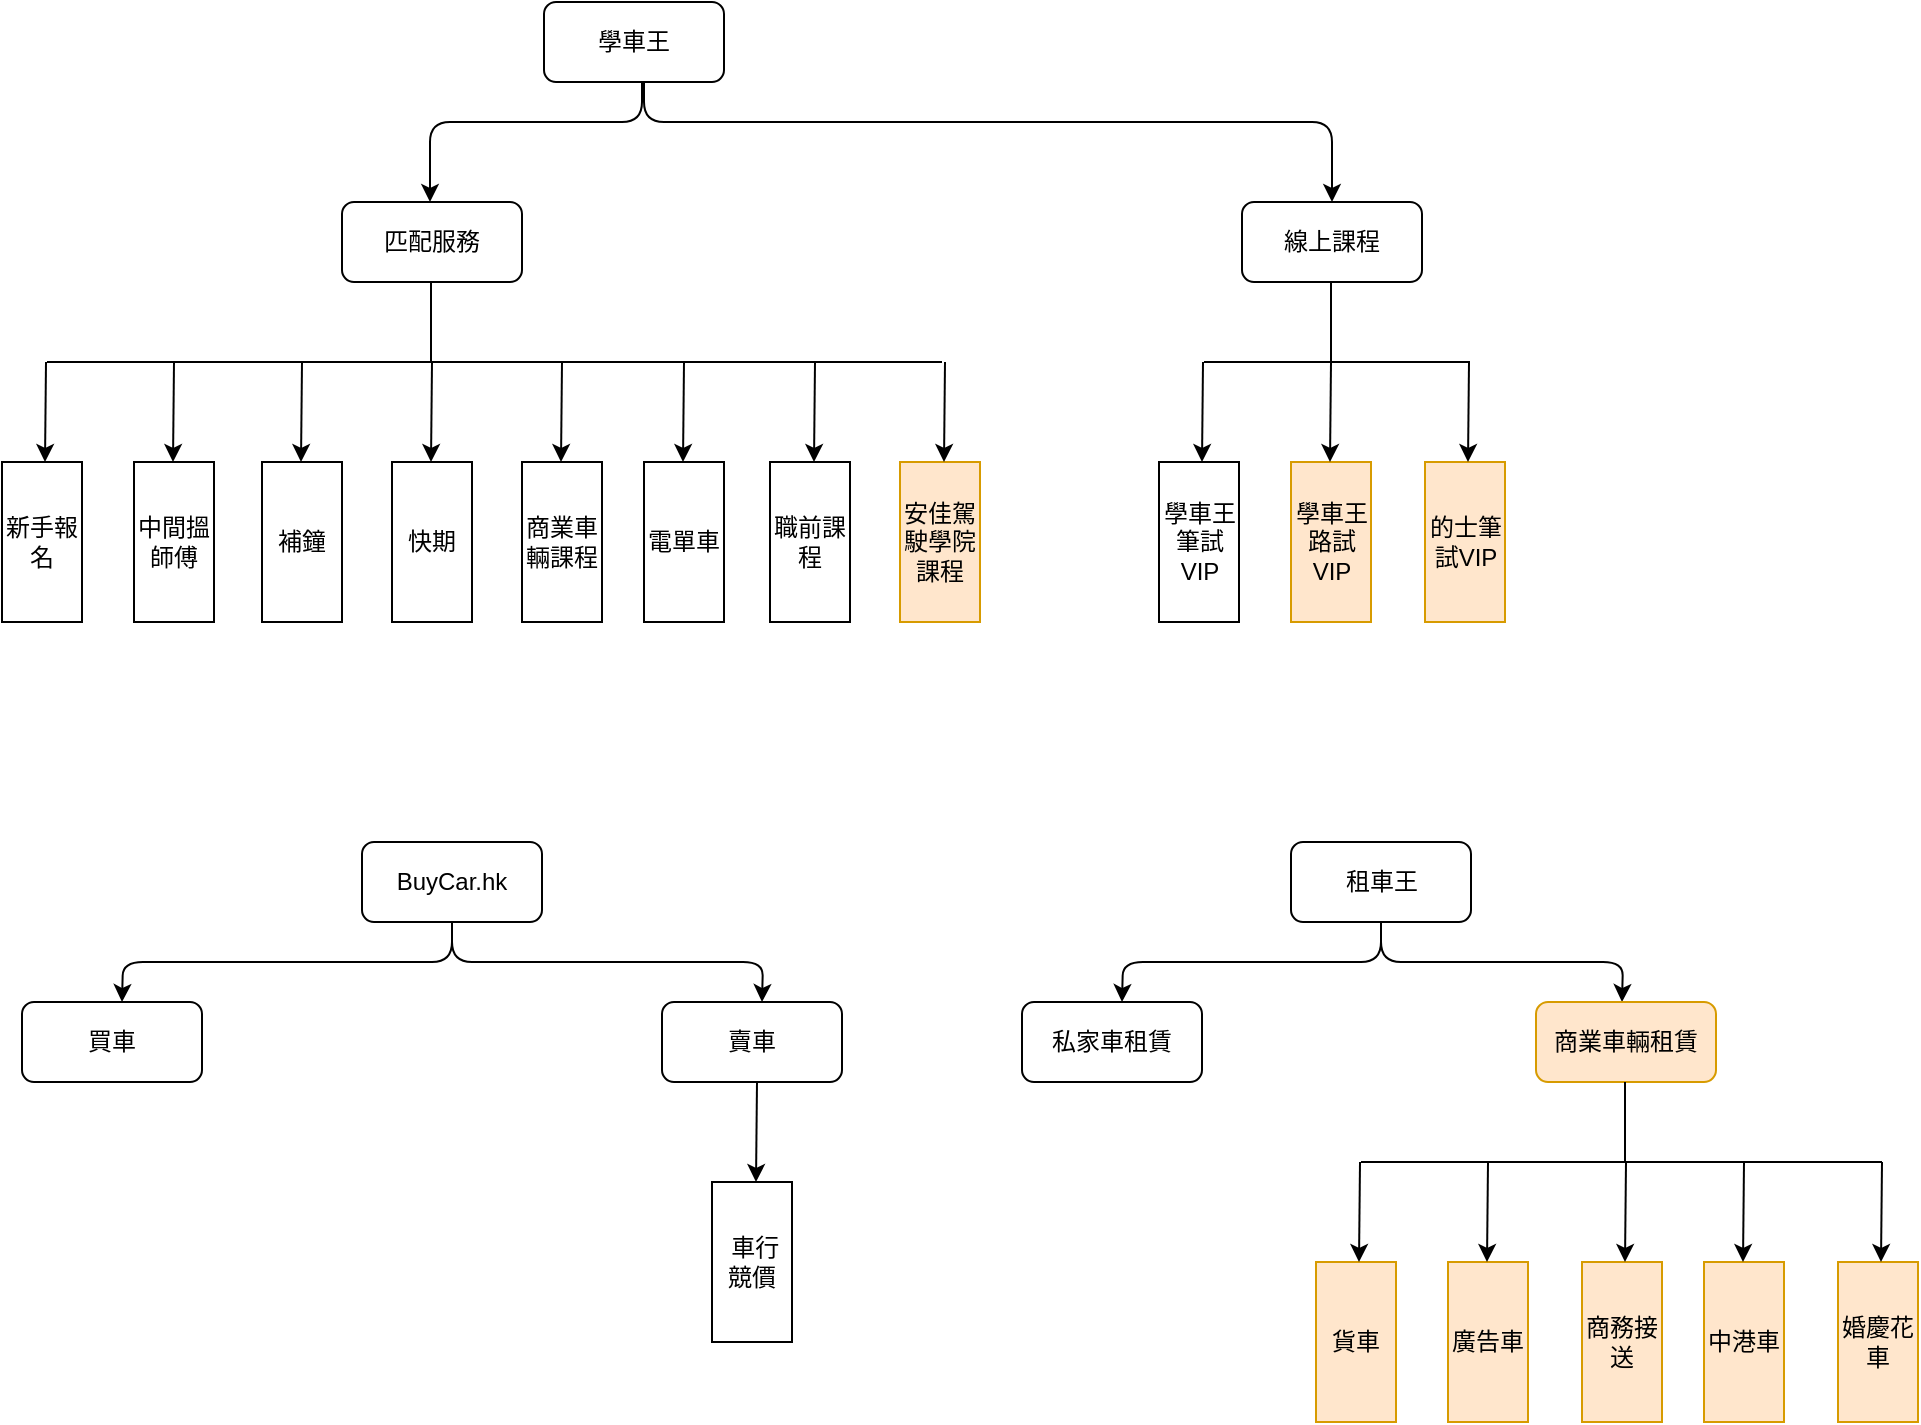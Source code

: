 <mxfile version="14.6.13" type="github">
  <diagram id="QzUdSv5bi3c13NPvNYom" name="Page-1">
    <mxGraphModel dx="1125" dy="686" grid="1" gridSize="10" guides="1" tooltips="1" connect="1" arrows="1" fold="1" page="1" pageScale="1" pageWidth="1169" pageHeight="1654" math="0" shadow="0">
      <root>
        <mxCell id="0" />
        <mxCell id="1" parent="0" />
        <mxCell id="bUeCEsJDket9SZMUi5b--61" style="edgeStyle=orthogonalEdgeStyle;curved=0;rounded=1;sketch=0;orthogonalLoop=1;jettySize=auto;html=1;exitX=0.5;exitY=1;exitDx=0;exitDy=0;strokeColor=#000000;" edge="1" parent="1">
          <mxGeometry relative="1" as="geometry">
            <mxPoint x="264" y="160" as="targetPoint" />
            <mxPoint x="370" y="100" as="sourcePoint" />
            <Array as="points">
              <mxPoint x="370" y="120" />
              <mxPoint x="264" y="120" />
            </Array>
          </mxGeometry>
        </mxCell>
        <mxCell id="bUeCEsJDket9SZMUi5b--62" style="edgeStyle=orthogonalEdgeStyle;curved=0;rounded=1;sketch=0;orthogonalLoop=1;jettySize=auto;html=1;exitX=0.5;exitY=1;exitDx=0;exitDy=0;strokeColor=#000000;entryX=0.5;entryY=0;entryDx=0;entryDy=0;" edge="1" parent="1" target="bUeCEsJDket9SZMUi5b--65">
          <mxGeometry relative="1" as="geometry">
            <mxPoint x="590" y="160" as="targetPoint" />
            <mxPoint x="371" y="100" as="sourcePoint" />
            <Array as="points">
              <mxPoint x="371" y="120" />
              <mxPoint x="715" y="120" />
            </Array>
          </mxGeometry>
        </mxCell>
        <mxCell id="bUeCEsJDket9SZMUi5b--3" value="學車王" style="rounded=1;whiteSpace=wrap;html=1;" vertex="1" parent="1">
          <mxGeometry x="321" y="60" width="90" height="40" as="geometry" />
        </mxCell>
        <mxCell id="bUeCEsJDket9SZMUi5b--34" value="" style="endArrow=none;html=1;" edge="1" parent="1">
          <mxGeometry width="50" height="50" relative="1" as="geometry">
            <mxPoint x="520" y="240" as="sourcePoint" />
            <mxPoint x="72.5" y="240" as="targetPoint" />
          </mxGeometry>
        </mxCell>
        <mxCell id="bUeCEsJDket9SZMUi5b--36" value="新手報名" style="rounded=0;whiteSpace=wrap;html=1;shadow=0;labelBackgroundColor=none;sketch=0;direction=north;" vertex="1" parent="1">
          <mxGeometry x="50" y="290" width="40" height="80" as="geometry" />
        </mxCell>
        <mxCell id="bUeCEsJDket9SZMUi5b--39" value="中間搵師傅" style="rounded=0;whiteSpace=wrap;html=1;shadow=0;labelBackgroundColor=none;sketch=0;direction=north;" vertex="1" parent="1">
          <mxGeometry x="116" y="290" width="40" height="80" as="geometry" />
        </mxCell>
        <mxCell id="bUeCEsJDket9SZMUi5b--41" value="補鐘" style="rounded=0;whiteSpace=wrap;html=1;shadow=0;labelBackgroundColor=none;sketch=0;direction=north;" vertex="1" parent="1">
          <mxGeometry x="180" y="290" width="40" height="80" as="geometry" />
        </mxCell>
        <mxCell id="bUeCEsJDket9SZMUi5b--43" value="快期" style="rounded=0;whiteSpace=wrap;html=1;shadow=0;labelBackgroundColor=none;sketch=0;direction=north;" vertex="1" parent="1">
          <mxGeometry x="245" y="290" width="40" height="80" as="geometry" />
        </mxCell>
        <mxCell id="bUeCEsJDket9SZMUi5b--45" value="職前課程" style="rounded=0;whiteSpace=wrap;html=1;shadow=0;labelBackgroundColor=none;sketch=0;direction=north;" vertex="1" parent="1">
          <mxGeometry x="434" y="290" width="40" height="80" as="geometry" />
        </mxCell>
        <mxCell id="bUeCEsJDket9SZMUi5b--47" value="商業車輛課程" style="rounded=0;whiteSpace=wrap;html=1;shadow=0;labelBackgroundColor=none;sketch=0;direction=north;" vertex="1" parent="1">
          <mxGeometry x="310" y="290" width="40" height="80" as="geometry" />
        </mxCell>
        <mxCell id="bUeCEsJDket9SZMUi5b--49" value="電單車" style="rounded=0;whiteSpace=wrap;html=1;shadow=0;labelBackgroundColor=none;sketch=0;direction=north;" vertex="1" parent="1">
          <mxGeometry x="371" y="290" width="40" height="80" as="geometry" />
        </mxCell>
        <mxCell id="bUeCEsJDket9SZMUi5b--50" style="edgeStyle=none;rounded=0;orthogonalLoop=1;jettySize=auto;html=1;" edge="1" parent="1">
          <mxGeometry relative="1" as="geometry">
            <mxPoint x="71.5" y="290" as="targetPoint" />
            <mxPoint x="72" y="240" as="sourcePoint" />
          </mxGeometry>
        </mxCell>
        <mxCell id="bUeCEsJDket9SZMUi5b--51" style="edgeStyle=none;rounded=0;orthogonalLoop=1;jettySize=auto;html=1;" edge="1" parent="1">
          <mxGeometry relative="1" as="geometry">
            <mxPoint x="135.5" y="290" as="targetPoint" />
            <mxPoint x="136" y="240" as="sourcePoint" />
          </mxGeometry>
        </mxCell>
        <mxCell id="bUeCEsJDket9SZMUi5b--52" style="edgeStyle=none;rounded=0;orthogonalLoop=1;jettySize=auto;html=1;" edge="1" parent="1">
          <mxGeometry relative="1" as="geometry">
            <mxPoint x="199.5" y="290" as="targetPoint" />
            <mxPoint x="200" y="240" as="sourcePoint" />
          </mxGeometry>
        </mxCell>
        <mxCell id="bUeCEsJDket9SZMUi5b--53" style="edgeStyle=none;rounded=0;orthogonalLoop=1;jettySize=auto;html=1;" edge="1" parent="1">
          <mxGeometry relative="1" as="geometry">
            <mxPoint x="264.5" y="290" as="targetPoint" />
            <mxPoint x="265" y="240" as="sourcePoint" />
          </mxGeometry>
        </mxCell>
        <mxCell id="bUeCEsJDket9SZMUi5b--55" style="edgeStyle=none;rounded=0;orthogonalLoop=1;jettySize=auto;html=1;" edge="1" parent="1">
          <mxGeometry relative="1" as="geometry">
            <mxPoint x="329.5" y="290" as="targetPoint" />
            <mxPoint x="330" y="240" as="sourcePoint" />
          </mxGeometry>
        </mxCell>
        <mxCell id="bUeCEsJDket9SZMUi5b--56" style="edgeStyle=none;rounded=0;orthogonalLoop=1;jettySize=auto;html=1;" edge="1" parent="1">
          <mxGeometry relative="1" as="geometry">
            <mxPoint x="390.5" y="290" as="targetPoint" />
            <mxPoint x="391" y="240" as="sourcePoint" />
          </mxGeometry>
        </mxCell>
        <mxCell id="bUeCEsJDket9SZMUi5b--57" style="edgeStyle=none;rounded=0;orthogonalLoop=1;jettySize=auto;html=1;" edge="1" parent="1">
          <mxGeometry relative="1" as="geometry">
            <mxPoint x="456" y="290" as="targetPoint" />
            <mxPoint x="456.5" y="240" as="sourcePoint" />
          </mxGeometry>
        </mxCell>
        <mxCell id="bUeCEsJDket9SZMUi5b--63" value="匹配服務" style="rounded=1;whiteSpace=wrap;html=1;" vertex="1" parent="1">
          <mxGeometry x="220" y="160" width="90" height="40" as="geometry" />
        </mxCell>
        <mxCell id="bUeCEsJDket9SZMUi5b--64" value="" style="endArrow=none;html=1;strokeColor=#000000;" edge="1" parent="1">
          <mxGeometry width="50" height="50" relative="1" as="geometry">
            <mxPoint x="264.5" y="240" as="sourcePoint" />
            <mxPoint x="264.5" y="200" as="targetPoint" />
          </mxGeometry>
        </mxCell>
        <mxCell id="bUeCEsJDket9SZMUi5b--65" value="線上課程" style="rounded=1;whiteSpace=wrap;html=1;" vertex="1" parent="1">
          <mxGeometry x="670" y="160" width="90" height="40" as="geometry" />
        </mxCell>
        <mxCell id="bUeCEsJDket9SZMUi5b--66" value="" style="endArrow=none;html=1;" edge="1" parent="1">
          <mxGeometry width="50" height="50" relative="1" as="geometry">
            <mxPoint x="784" y="240" as="sourcePoint" />
            <mxPoint x="651" y="240" as="targetPoint" />
          </mxGeometry>
        </mxCell>
        <mxCell id="bUeCEsJDket9SZMUi5b--67" value="" style="endArrow=none;html=1;strokeColor=#000000;" edge="1" parent="1">
          <mxGeometry width="50" height="50" relative="1" as="geometry">
            <mxPoint x="714.5" y="240" as="sourcePoint" />
            <mxPoint x="714.5" y="200" as="targetPoint" />
          </mxGeometry>
        </mxCell>
        <mxCell id="bUeCEsJDket9SZMUi5b--68" value="學車王筆試VIP" style="rounded=0;whiteSpace=wrap;html=1;shadow=0;labelBackgroundColor=none;sketch=0;direction=north;" vertex="1" parent="1">
          <mxGeometry x="628.5" y="290" width="40" height="80" as="geometry" />
        </mxCell>
        <mxCell id="bUeCEsJDket9SZMUi5b--69" value="學車王路試VIP" style="rounded=0;whiteSpace=wrap;html=1;shadow=0;labelBackgroundColor=none;sketch=0;direction=north;fillColor=#ffe6cc;strokeColor=#d79b00;" vertex="1" parent="1">
          <mxGeometry x="694.5" y="290" width="40" height="80" as="geometry" />
        </mxCell>
        <mxCell id="bUeCEsJDket9SZMUi5b--70" style="edgeStyle=none;rounded=0;orthogonalLoop=1;jettySize=auto;html=1;" edge="1" parent="1">
          <mxGeometry relative="1" as="geometry">
            <mxPoint x="650" y="290" as="targetPoint" />
            <mxPoint x="650.5" y="240" as="sourcePoint" />
          </mxGeometry>
        </mxCell>
        <mxCell id="bUeCEsJDket9SZMUi5b--71" style="edgeStyle=none;rounded=0;orthogonalLoop=1;jettySize=auto;html=1;" edge="1" parent="1">
          <mxGeometry relative="1" as="geometry">
            <mxPoint x="714" y="290" as="targetPoint" />
            <mxPoint x="714.5" y="240" as="sourcePoint" />
          </mxGeometry>
        </mxCell>
        <mxCell id="bUeCEsJDket9SZMUi5b--72" value="的士筆試VIP" style="rounded=0;whiteSpace=wrap;html=1;shadow=0;labelBackgroundColor=none;sketch=0;direction=north;fillColor=#ffe6cc;strokeColor=#d79b00;" vertex="1" parent="1">
          <mxGeometry x="761.5" y="290" width="40" height="80" as="geometry" />
        </mxCell>
        <mxCell id="bUeCEsJDket9SZMUi5b--74" style="edgeStyle=none;rounded=0;orthogonalLoop=1;jettySize=auto;html=1;" edge="1" parent="1">
          <mxGeometry relative="1" as="geometry">
            <mxPoint x="783" y="290" as="targetPoint" />
            <mxPoint x="783.5" y="240" as="sourcePoint" />
          </mxGeometry>
        </mxCell>
        <mxCell id="bUeCEsJDket9SZMUi5b--76" value="安佳駕駛學院課程" style="rounded=0;whiteSpace=wrap;html=1;shadow=0;labelBackgroundColor=none;sketch=0;direction=north;fillColor=#ffe6cc;strokeColor=#d79b00;" vertex="1" parent="1">
          <mxGeometry x="499" y="290" width="40" height="80" as="geometry" />
        </mxCell>
        <mxCell id="bUeCEsJDket9SZMUi5b--77" style="edgeStyle=none;rounded=0;orthogonalLoop=1;jettySize=auto;html=1;" edge="1" parent="1">
          <mxGeometry relative="1" as="geometry">
            <mxPoint x="521" y="290" as="targetPoint" />
            <mxPoint x="521.5" y="240" as="sourcePoint" />
          </mxGeometry>
        </mxCell>
        <mxCell id="bUeCEsJDket9SZMUi5b--79" style="edgeStyle=orthogonalEdgeStyle;curved=0;rounded=1;sketch=0;orthogonalLoop=1;jettySize=auto;html=1;exitX=0.5;exitY=1;exitDx=0;exitDy=0;strokeColor=#000000;" edge="1" parent="1" source="bUeCEsJDket9SZMUi5b--78">
          <mxGeometry relative="1" as="geometry">
            <mxPoint x="110" y="560" as="targetPoint" />
          </mxGeometry>
        </mxCell>
        <mxCell id="bUeCEsJDket9SZMUi5b--80" style="edgeStyle=orthogonalEdgeStyle;curved=0;rounded=1;sketch=0;orthogonalLoop=1;jettySize=auto;html=1;exitX=0.5;exitY=1;exitDx=0;exitDy=0;strokeColor=#000000;" edge="1" parent="1" source="bUeCEsJDket9SZMUi5b--78">
          <mxGeometry relative="1" as="geometry">
            <mxPoint x="430" y="560" as="targetPoint" />
          </mxGeometry>
        </mxCell>
        <mxCell id="bUeCEsJDket9SZMUi5b--78" value="BuyCar.hk" style="rounded=1;whiteSpace=wrap;html=1;" vertex="1" parent="1">
          <mxGeometry x="230" y="480" width="90" height="40" as="geometry" />
        </mxCell>
        <mxCell id="bUeCEsJDket9SZMUi5b--81" value="買車" style="rounded=1;whiteSpace=wrap;html=1;" vertex="1" parent="1">
          <mxGeometry x="60" y="560" width="90" height="40" as="geometry" />
        </mxCell>
        <mxCell id="bUeCEsJDket9SZMUi5b--82" value="賣車" style="rounded=1;whiteSpace=wrap;html=1;" vertex="1" parent="1">
          <mxGeometry x="380" y="560" width="90" height="40" as="geometry" />
        </mxCell>
        <mxCell id="bUeCEsJDket9SZMUi5b--83" value="&amp;nbsp;車行競價" style="rounded=0;whiteSpace=wrap;html=1;shadow=0;labelBackgroundColor=none;sketch=0;direction=north;" vertex="1" parent="1">
          <mxGeometry x="405" y="650" width="40" height="80" as="geometry" />
        </mxCell>
        <mxCell id="bUeCEsJDket9SZMUi5b--84" style="edgeStyle=none;rounded=0;orthogonalLoop=1;jettySize=auto;html=1;" edge="1" parent="1">
          <mxGeometry relative="1" as="geometry">
            <mxPoint x="427" y="650" as="targetPoint" />
            <mxPoint x="427.5" y="600" as="sourcePoint" />
          </mxGeometry>
        </mxCell>
        <mxCell id="bUeCEsJDket9SZMUi5b--86" style="edgeStyle=orthogonalEdgeStyle;curved=0;rounded=1;sketch=0;orthogonalLoop=1;jettySize=auto;html=1;exitX=0.5;exitY=1;exitDx=0;exitDy=0;strokeColor=#000000;" edge="1" parent="1" source="bUeCEsJDket9SZMUi5b--85">
          <mxGeometry relative="1" as="geometry">
            <mxPoint x="610" y="560" as="targetPoint" />
          </mxGeometry>
        </mxCell>
        <mxCell id="bUeCEsJDket9SZMUi5b--88" style="edgeStyle=orthogonalEdgeStyle;curved=0;rounded=1;sketch=0;orthogonalLoop=1;jettySize=auto;html=1;exitX=0.5;exitY=1;exitDx=0;exitDy=0;strokeColor=#000000;" edge="1" parent="1" source="bUeCEsJDket9SZMUi5b--85">
          <mxGeometry relative="1" as="geometry">
            <mxPoint x="860" y="560" as="targetPoint" />
          </mxGeometry>
        </mxCell>
        <mxCell id="bUeCEsJDket9SZMUi5b--85" value="租車王" style="rounded=1;whiteSpace=wrap;html=1;" vertex="1" parent="1">
          <mxGeometry x="694.5" y="480" width="90" height="40" as="geometry" />
        </mxCell>
        <mxCell id="bUeCEsJDket9SZMUi5b--87" value="私家車租賃" style="rounded=1;whiteSpace=wrap;html=1;" vertex="1" parent="1">
          <mxGeometry x="560" y="560" width="90" height="40" as="geometry" />
        </mxCell>
        <mxCell id="bUeCEsJDket9SZMUi5b--89" value="商業車輛租賃" style="rounded=1;whiteSpace=wrap;html=1;fillColor=#ffe6cc;strokeColor=#d79b00;" vertex="1" parent="1">
          <mxGeometry x="817" y="560" width="90" height="40" as="geometry" />
        </mxCell>
        <mxCell id="bUeCEsJDket9SZMUi5b--90" value="" style="endArrow=none;html=1;" edge="1" parent="1">
          <mxGeometry width="50" height="50" relative="1" as="geometry">
            <mxPoint x="990" y="640" as="sourcePoint" />
            <mxPoint x="729.5" y="640" as="targetPoint" />
          </mxGeometry>
        </mxCell>
        <mxCell id="bUeCEsJDket9SZMUi5b--91" value="" style="endArrow=none;html=1;strokeColor=#000000;" edge="1" parent="1">
          <mxGeometry width="50" height="50" relative="1" as="geometry">
            <mxPoint x="861.5" y="640" as="sourcePoint" />
            <mxPoint x="861.5" y="600" as="targetPoint" />
          </mxGeometry>
        </mxCell>
        <mxCell id="bUeCEsJDket9SZMUi5b--92" value="貨車" style="rounded=0;whiteSpace=wrap;html=1;shadow=0;labelBackgroundColor=none;sketch=0;direction=north;fillColor=#ffe6cc;strokeColor=#d79b00;" vertex="1" parent="1">
          <mxGeometry x="707" y="690" width="40" height="80" as="geometry" />
        </mxCell>
        <mxCell id="bUeCEsJDket9SZMUi5b--93" value="廣告車" style="rounded=0;whiteSpace=wrap;html=1;shadow=0;labelBackgroundColor=none;sketch=0;direction=north;fillColor=#ffe6cc;strokeColor=#d79b00;" vertex="1" parent="1">
          <mxGeometry x="773" y="690" width="40" height="80" as="geometry" />
        </mxCell>
        <mxCell id="bUeCEsJDket9SZMUi5b--94" style="edgeStyle=none;rounded=0;orthogonalLoop=1;jettySize=auto;html=1;" edge="1" parent="1">
          <mxGeometry relative="1" as="geometry">
            <mxPoint x="728.5" y="690" as="targetPoint" />
            <mxPoint x="729" y="640" as="sourcePoint" />
          </mxGeometry>
        </mxCell>
        <mxCell id="bUeCEsJDket9SZMUi5b--95" style="edgeStyle=none;rounded=0;orthogonalLoop=1;jettySize=auto;html=1;" edge="1" parent="1">
          <mxGeometry relative="1" as="geometry">
            <mxPoint x="792.5" y="690" as="targetPoint" />
            <mxPoint x="793" y="640" as="sourcePoint" />
          </mxGeometry>
        </mxCell>
        <mxCell id="bUeCEsJDket9SZMUi5b--96" value="商務接送" style="rounded=0;whiteSpace=wrap;html=1;shadow=0;labelBackgroundColor=none;sketch=0;direction=north;fillColor=#ffe6cc;strokeColor=#d79b00;" vertex="1" parent="1">
          <mxGeometry x="840" y="690" width="40" height="80" as="geometry" />
        </mxCell>
        <mxCell id="bUeCEsJDket9SZMUi5b--97" style="edgeStyle=none;rounded=0;orthogonalLoop=1;jettySize=auto;html=1;" edge="1" parent="1">
          <mxGeometry relative="1" as="geometry">
            <mxPoint x="861.5" y="690" as="targetPoint" />
            <mxPoint x="862" y="640" as="sourcePoint" />
          </mxGeometry>
        </mxCell>
        <mxCell id="bUeCEsJDket9SZMUi5b--98" value="中港車" style="rounded=0;whiteSpace=wrap;html=1;shadow=0;labelBackgroundColor=none;sketch=0;direction=north;fillColor=#ffe6cc;strokeColor=#d79b00;" vertex="1" parent="1">
          <mxGeometry x="901" y="690" width="40" height="80" as="geometry" />
        </mxCell>
        <mxCell id="bUeCEsJDket9SZMUi5b--99" style="edgeStyle=none;rounded=0;orthogonalLoop=1;jettySize=auto;html=1;" edge="1" parent="1">
          <mxGeometry relative="1" as="geometry">
            <mxPoint x="920.5" y="690" as="targetPoint" />
            <mxPoint x="921" y="640" as="sourcePoint" />
          </mxGeometry>
        </mxCell>
        <mxCell id="bUeCEsJDket9SZMUi5b--100" value="婚慶花車" style="rounded=0;whiteSpace=wrap;html=1;shadow=0;labelBackgroundColor=none;sketch=0;direction=north;fillColor=#ffe6cc;strokeColor=#d79b00;" vertex="1" parent="1">
          <mxGeometry x="968" y="690" width="40" height="80" as="geometry" />
        </mxCell>
        <mxCell id="bUeCEsJDket9SZMUi5b--101" style="edgeStyle=none;rounded=0;orthogonalLoop=1;jettySize=auto;html=1;" edge="1" parent="1">
          <mxGeometry relative="1" as="geometry">
            <mxPoint x="989.5" y="690" as="targetPoint" />
            <mxPoint x="990" y="640" as="sourcePoint" />
          </mxGeometry>
        </mxCell>
      </root>
    </mxGraphModel>
  </diagram>
</mxfile>
